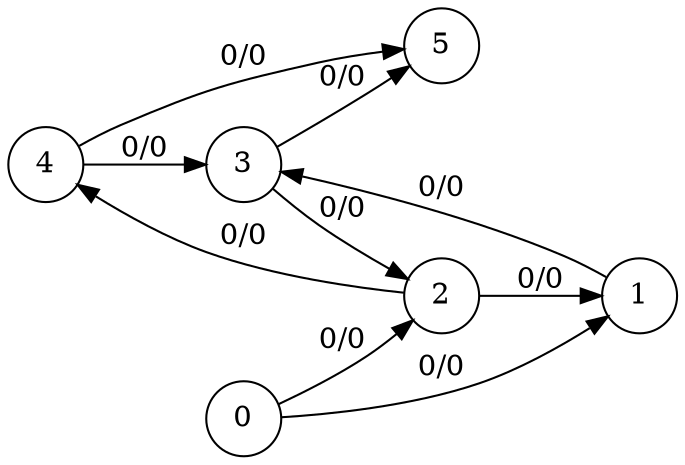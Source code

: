 digraph finite_state_machine {
	rankdir=LR;
	node [shape = circle];
	4 -> 5 [ label = "0/0" ];
	4 -> 3 [ label = "0/0" ];
	3 -> 5 [ label = "0/0" ];
	3 -> 2 [ label = "0/0" ];
	2 -> 4 [ label = "0/0" ];
	2 -> 1 [ label = "0/0" ];
	1 -> 3 [ label = "0/0" ];
	0 -> 2 [ label = "0/0" ];
	0 -> 1 [ label = "0/0" ];
}
